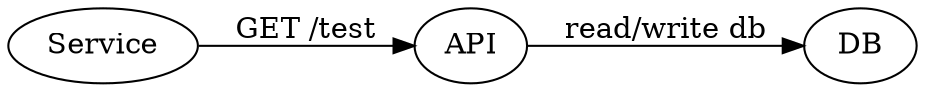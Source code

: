 digraph example {
    rankdir=LR;
    Service -> API [label="GET /test"]
    API -> DB [label="read/write db"]
}

